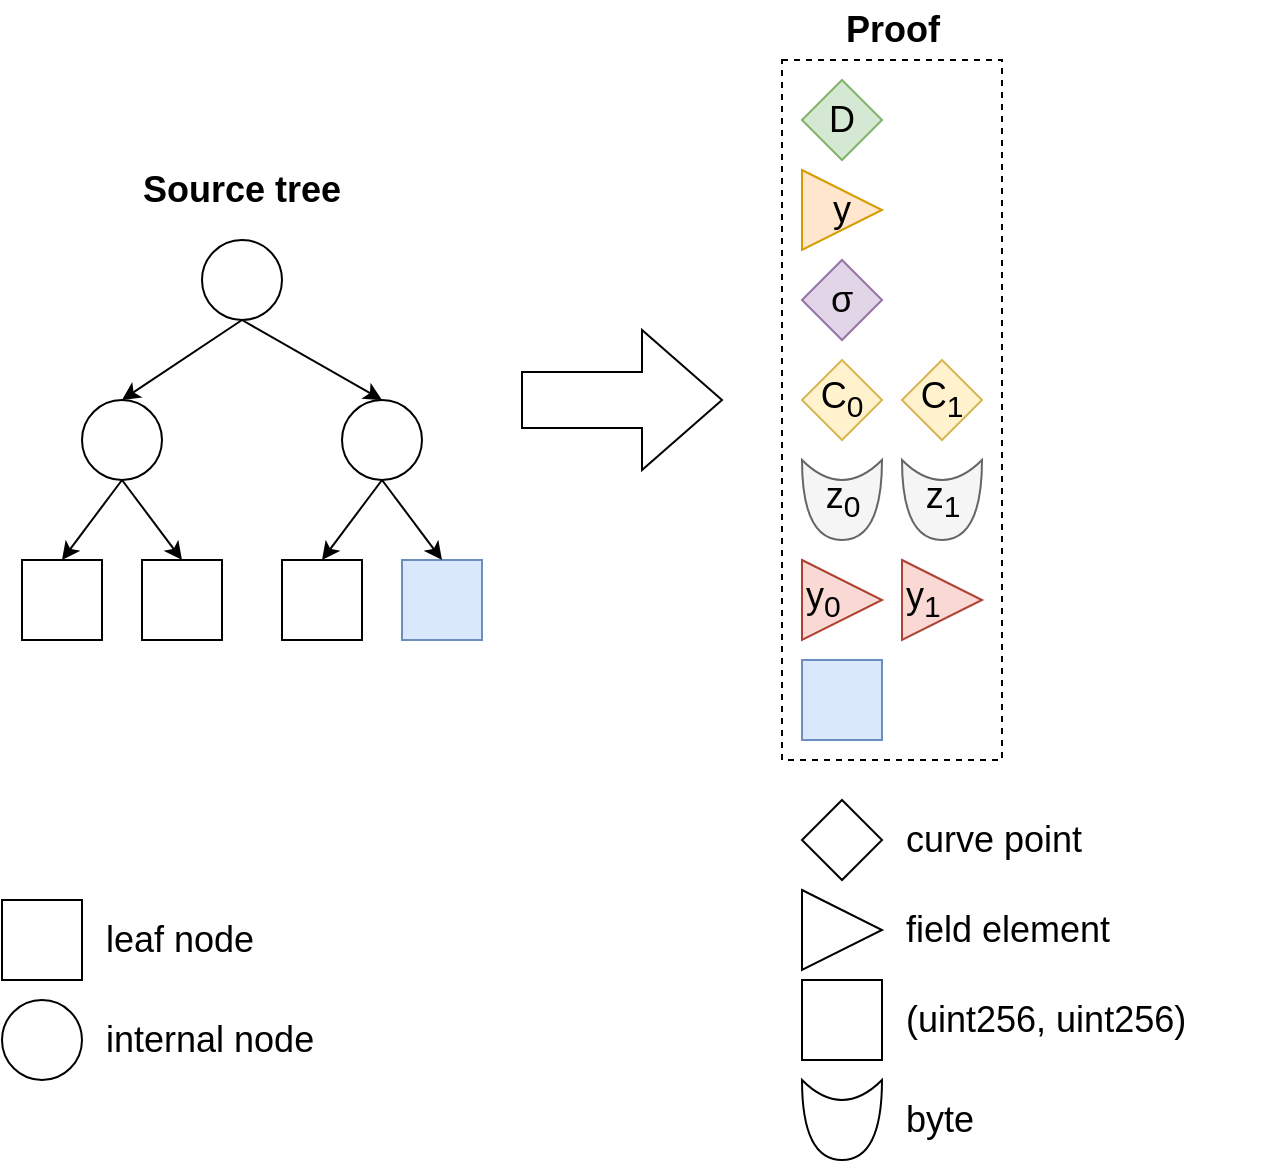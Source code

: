<mxfile version="15.5.8" type="device"><diagram id="M6qRAt_EmIH9tN7v7s1d" name="Page-1"><mxGraphModel dx="1422" dy="769" grid="1" gridSize="10" guides="1" tooltips="1" connect="1" arrows="1" fold="1" page="1" pageScale="1" pageWidth="850" pageHeight="1100" math="0" shadow="0"><root><mxCell id="0"/><mxCell id="1" parent="0"/><mxCell id="ar2M_F71U8b55K5qtrud-56" value="&lt;div align=&quot;left&quot;&gt;&lt;br&gt;&lt;/div&gt;" style="rounded=0;whiteSpace=wrap;html=1;fontSize=18;strokeColor=#000000;strokeWidth=1;fillColor=none;dashed=1;align=left;" vertex="1" parent="1"><mxGeometry x="470" y="110" width="110" height="350" as="geometry"/></mxCell><mxCell id="ar2M_F71U8b55K5qtrud-1" value="" style="rounded=0;whiteSpace=wrap;html=1;" vertex="1" parent="1"><mxGeometry x="90" y="360" width="40" height="40" as="geometry"/></mxCell><mxCell id="ar2M_F71U8b55K5qtrud-2" value="" style="rounded=0;whiteSpace=wrap;html=1;" vertex="1" parent="1"><mxGeometry x="220" y="360" width="40" height="40" as="geometry"/></mxCell><mxCell id="ar2M_F71U8b55K5qtrud-3" value="" style="rounded=0;whiteSpace=wrap;html=1;" vertex="1" parent="1"><mxGeometry x="150" y="360" width="40" height="40" as="geometry"/></mxCell><mxCell id="ar2M_F71U8b55K5qtrud-4" value="" style="rounded=0;whiteSpace=wrap;html=1;fillColor=#dae8fc;strokeColor=#6c8ebf;" vertex="1" parent="1"><mxGeometry x="280" y="360" width="40" height="40" as="geometry"/></mxCell><mxCell id="ar2M_F71U8b55K5qtrud-16" style="edgeStyle=none;rounded=0;orthogonalLoop=1;jettySize=auto;html=1;exitX=0.5;exitY=1;exitDx=0;exitDy=0;entryX=0.5;entryY=0;entryDx=0;entryDy=0;" edge="1" parent="1" target="ar2M_F71U8b55K5qtrud-3"><mxGeometry relative="1" as="geometry"><mxPoint x="140" y="320" as="sourcePoint"/></mxGeometry></mxCell><mxCell id="ar2M_F71U8b55K5qtrud-17" style="edgeStyle=none;rounded=0;orthogonalLoop=1;jettySize=auto;html=1;exitX=0.5;exitY=1;exitDx=0;exitDy=0;entryX=0.5;entryY=0;entryDx=0;entryDy=0;" edge="1" parent="1" target="ar2M_F71U8b55K5qtrud-1"><mxGeometry relative="1" as="geometry"><mxPoint x="140" y="320" as="sourcePoint"/></mxGeometry></mxCell><mxCell id="ar2M_F71U8b55K5qtrud-14" style="edgeStyle=none;rounded=0;orthogonalLoop=1;jettySize=auto;html=1;exitX=0.5;exitY=1;exitDx=0;exitDy=0;entryX=0.5;entryY=0;entryDx=0;entryDy=0;" edge="1" parent="1" target="ar2M_F71U8b55K5qtrud-4"><mxGeometry relative="1" as="geometry"><mxPoint x="270" y="320" as="sourcePoint"/></mxGeometry></mxCell><mxCell id="ar2M_F71U8b55K5qtrud-15" style="edgeStyle=none;rounded=0;orthogonalLoop=1;jettySize=auto;html=1;exitX=0.5;exitY=1;exitDx=0;exitDy=0;entryX=0.5;entryY=0;entryDx=0;entryDy=0;" edge="1" parent="1" target="ar2M_F71U8b55K5qtrud-2"><mxGeometry relative="1" as="geometry"><mxPoint x="270" y="320" as="sourcePoint"/></mxGeometry></mxCell><mxCell id="ar2M_F71U8b55K5qtrud-12" style="rounded=0;orthogonalLoop=1;jettySize=auto;html=1;exitX=0.5;exitY=1;exitDx=0;exitDy=0;entryX=0.5;entryY=0;entryDx=0;entryDy=0;" edge="1" parent="1"><mxGeometry relative="1" as="geometry"><mxPoint x="200" y="240" as="sourcePoint"/><mxPoint x="140" y="280" as="targetPoint"/></mxGeometry></mxCell><mxCell id="ar2M_F71U8b55K5qtrud-13" style="edgeStyle=none;rounded=0;orthogonalLoop=1;jettySize=auto;html=1;exitX=0.5;exitY=1;exitDx=0;exitDy=0;entryX=0.5;entryY=0;entryDx=0;entryDy=0;" edge="1" parent="1"><mxGeometry relative="1" as="geometry"><mxPoint x="200" y="240" as="sourcePoint"/><mxPoint x="270" y="280" as="targetPoint"/></mxGeometry></mxCell><mxCell id="ar2M_F71U8b55K5qtrud-19" value="" style="ellipse;whiteSpace=wrap;html=1;aspect=fixed;" vertex="1" parent="1"><mxGeometry x="180" y="200" width="40" height="40" as="geometry"/></mxCell><mxCell id="ar2M_F71U8b55K5qtrud-20" value="" style="ellipse;whiteSpace=wrap;html=1;aspect=fixed;" vertex="1" parent="1"><mxGeometry x="250" y="280" width="40" height="40" as="geometry"/></mxCell><mxCell id="ar2M_F71U8b55K5qtrud-21" value="" style="ellipse;whiteSpace=wrap;html=1;aspect=fixed;" vertex="1" parent="1"><mxGeometry x="120" y="280" width="40" height="40" as="geometry"/></mxCell><mxCell id="ar2M_F71U8b55K5qtrud-22" value="&lt;font style=&quot;font-size: 18px&quot;&gt;&lt;b&gt;&lt;font style=&quot;font-size: 18px&quot;&gt;Source tree&lt;/font&gt;&lt;/b&gt;&lt;/font&gt;" style="text;html=1;strokeColor=none;fillColor=none;align=center;verticalAlign=middle;whiteSpace=wrap;rounded=0;" vertex="1" parent="1"><mxGeometry x="140" y="160" width="120" height="30" as="geometry"/></mxCell><mxCell id="ar2M_F71U8b55K5qtrud-52" value="C&lt;sub&gt;0&lt;/sub&gt;" style="rhombus;whiteSpace=wrap;html=1;fontSize=18;strokeColor=#d6b656;strokeWidth=1;fillColor=#fff2cc;" vertex="1" parent="1"><mxGeometry x="480" y="260" width="40" height="40" as="geometry"/></mxCell><mxCell id="ar2M_F71U8b55K5qtrud-53" value="C&lt;sub&gt;1&lt;/sub&gt;" style="rhombus;whiteSpace=wrap;html=1;fontSize=18;strokeColor=#d6b656;strokeWidth=1;fillColor=#fff2cc;" vertex="1" parent="1"><mxGeometry x="530" y="260" width="40" height="40" as="geometry"/></mxCell><mxCell id="ar2M_F71U8b55K5qtrud-55" value="" style="rounded=0;whiteSpace=wrap;html=1;fillColor=#dae8fc;strokeColor=#6c8ebf;" vertex="1" parent="1"><mxGeometry x="480" y="410" width="40" height="40" as="geometry"/></mxCell><mxCell id="ar2M_F71U8b55K5qtrud-57" value="&lt;b&gt;Proof&lt;/b&gt;" style="text;html=1;align=center;verticalAlign=middle;resizable=0;points=[];autosize=1;strokeColor=none;fillColor=none;fontSize=18;" vertex="1" parent="1"><mxGeometry x="490" y="80" width="70" height="30" as="geometry"/></mxCell><mxCell id="ar2M_F71U8b55K5qtrud-65" value="&lt;div align=&quot;center&quot;&gt;D&lt;/div&gt;" style="rhombus;whiteSpace=wrap;html=1;fontSize=18;strokeColor=#82b366;strokeWidth=1;fillColor=#d5e8d4;align=center;" vertex="1" parent="1"><mxGeometry x="480" y="120" width="40" height="40" as="geometry"/></mxCell><mxCell id="ar2M_F71U8b55K5qtrud-68" value="&lt;div align=&quot;center&quot;&gt;σ&lt;/div&gt;" style="rhombus;whiteSpace=wrap;html=1;fontSize=18;strokeColor=#9673a6;strokeWidth=1;fillColor=#e1d5e7;align=center;" vertex="1" parent="1"><mxGeometry x="480" y="210" width="40" height="40" as="geometry"/></mxCell><mxCell id="ar2M_F71U8b55K5qtrud-69" value="&lt;div align=&quot;center&quot;&gt;y&lt;br&gt;&lt;/div&gt;" style="triangle;whiteSpace=wrap;html=1;fontSize=18;strokeColor=#d79b00;strokeWidth=1;fillColor=#ffe6cc;align=center;" vertex="1" parent="1"><mxGeometry x="480" y="165" width="40" height="40" as="geometry"/></mxCell><mxCell id="ar2M_F71U8b55K5qtrud-72" style="edgeStyle=none;rounded=0;orthogonalLoop=1;jettySize=auto;html=1;exitX=0.5;exitY=1;exitDx=0;exitDy=0;fontSize=18;strokeColor=#000000;strokeWidth=1;" edge="1" parent="1" source="ar2M_F71U8b55K5qtrud-56" target="ar2M_F71U8b55K5qtrud-56"><mxGeometry relative="1" as="geometry"/></mxCell><mxCell id="ar2M_F71U8b55K5qtrud-74" value="y&lt;sub&gt;0&lt;/sub&gt;" style="triangle;whiteSpace=wrap;html=1;fontSize=18;strokeColor=#ae4132;strokeWidth=1;fillColor=#fad9d5;align=left;" vertex="1" parent="1"><mxGeometry x="480" y="360" width="40" height="40" as="geometry"/></mxCell><mxCell id="ar2M_F71U8b55K5qtrud-75" value="y&lt;sub&gt;1&lt;/sub&gt;" style="triangle;whiteSpace=wrap;html=1;fontSize=18;strokeColor=#ae4132;strokeWidth=1;fillColor=#fad9d5;align=left;" vertex="1" parent="1"><mxGeometry x="530" y="360" width="40" height="40" as="geometry"/></mxCell><mxCell id="ar2M_F71U8b55K5qtrud-79" value="" style="shape=xor;whiteSpace=wrap;html=1;fontSize=18;strokeColor=#666666;strokeWidth=1;fillColor=#f5f5f5;align=right;rotation=90;fontColor=#333333;" vertex="1" parent="1"><mxGeometry x="480" y="310" width="40" height="40" as="geometry"/></mxCell><mxCell id="ar2M_F71U8b55K5qtrud-80" value="" style="shape=xor;whiteSpace=wrap;html=1;fontSize=18;strokeColor=#666666;strokeWidth=1;fillColor=#f5f5f5;align=right;rotation=90;fontColor=#333333;" vertex="1" parent="1"><mxGeometry x="530" y="310" width="40" height="40" as="geometry"/></mxCell><mxCell id="ar2M_F71U8b55K5qtrud-77" value="&lt;div align=&quot;center&quot;&gt;z&lt;sub&gt;0&lt;/sub&gt;&lt;br&gt;&lt;/div&gt;" style="text;html=1;align=center;verticalAlign=middle;resizable=0;points=[];autosize=1;strokeColor=none;fillColor=none;fontSize=18;" vertex="1" parent="1"><mxGeometry x="485" y="315" width="30" height="30" as="geometry"/></mxCell><mxCell id="ar2M_F71U8b55K5qtrud-92" value="&lt;div align=&quot;center&quot;&gt;z&lt;sub&gt;1&lt;/sub&gt;&lt;br&gt;&lt;/div&gt;" style="text;html=1;align=center;verticalAlign=middle;resizable=0;points=[];autosize=1;strokeColor=none;fillColor=none;fontSize=18;" vertex="1" parent="1"><mxGeometry x="535" y="315" width="30" height="30" as="geometry"/></mxCell><mxCell id="ar2M_F71U8b55K5qtrud-287" value="" style="html=1;shadow=0;dashed=0;align=center;verticalAlign=middle;shape=mxgraph.arrows2.arrow;dy=0.6;dx=40;notch=0;fontSize=18;strokeWidth=1;" vertex="1" parent="1"><mxGeometry x="340" y="245" width="100" height="70" as="geometry"/></mxCell><mxCell id="ar2M_F71U8b55K5qtrud-288" value="" style="rounded=0;whiteSpace=wrap;html=1;" vertex="1" parent="1"><mxGeometry x="80" y="530" width="40" height="40" as="geometry"/></mxCell><mxCell id="ar2M_F71U8b55K5qtrud-295" value="leaf node" style="text;html=1;align=left;verticalAlign=middle;resizable=0;points=[];autosize=1;strokeColor=none;fillColor=none;fontSize=18;" vertex="1" parent="1"><mxGeometry x="130" y="535" width="100" height="30" as="geometry"/></mxCell><mxCell id="ar2M_F71U8b55K5qtrud-297" value="" style="rounded=0;whiteSpace=wrap;html=1;" vertex="1" parent="1"><mxGeometry x="480" y="570" width="40" height="40" as="geometry"/></mxCell><mxCell id="ar2M_F71U8b55K5qtrud-298" value="" style="rhombus;whiteSpace=wrap;html=1;fontSize=18;strokeWidth=1;align=center;" vertex="1" parent="1"><mxGeometry x="480" y="480" width="40" height="40" as="geometry"/></mxCell><mxCell id="ar2M_F71U8b55K5qtrud-299" value="" style="triangle;whiteSpace=wrap;html=1;fontSize=18;strokeWidth=1;align=center;" vertex="1" parent="1"><mxGeometry x="480" y="525" width="40" height="40" as="geometry"/></mxCell><mxCell id="ar2M_F71U8b55K5qtrud-300" value="" style="shape=xor;whiteSpace=wrap;html=1;fontSize=18;strokeWidth=1;align=right;rotation=90;" vertex="1" parent="1"><mxGeometry x="480" y="620" width="40" height="40" as="geometry"/></mxCell><mxCell id="ar2M_F71U8b55K5qtrud-301" value="curve point" style="text;html=1;align=left;verticalAlign=middle;resizable=0;points=[];autosize=1;strokeColor=none;fillColor=none;fontSize=18;" vertex="1" parent="1"><mxGeometry x="530" y="485" width="120" height="30" as="geometry"/></mxCell><mxCell id="ar2M_F71U8b55K5qtrud-302" value="field element" style="text;html=1;align=left;verticalAlign=middle;resizable=0;points=[];autosize=1;strokeColor=none;fillColor=none;fontSize=18;" vertex="1" parent="1"><mxGeometry x="530" y="530" width="130" height="30" as="geometry"/></mxCell><mxCell id="ar2M_F71U8b55K5qtrud-303" value="(uint256, uint256)" style="text;html=1;align=left;verticalAlign=middle;resizable=0;points=[];autosize=1;strokeColor=none;fillColor=none;fontSize=18;" vertex="1" parent="1"><mxGeometry x="530" y="575" width="180" height="30" as="geometry"/></mxCell><mxCell id="ar2M_F71U8b55K5qtrud-304" value="byte" style="text;html=1;align=left;verticalAlign=middle;resizable=0;points=[];autosize=1;strokeColor=none;fillColor=none;fontSize=18;" vertex="1" parent="1"><mxGeometry x="530" y="625" width="60" height="30" as="geometry"/></mxCell><mxCell id="ar2M_F71U8b55K5qtrud-305" value="" style="ellipse;whiteSpace=wrap;html=1;aspect=fixed;fontSize=18;strokeColor=default;strokeWidth=1;fillColor=default;gradientColor=none;align=left;" vertex="1" parent="1"><mxGeometry x="80" y="580" width="40" height="40" as="geometry"/></mxCell><mxCell id="ar2M_F71U8b55K5qtrud-306" value="internal node" style="text;html=1;align=left;verticalAlign=middle;resizable=0;points=[];autosize=1;strokeColor=none;fillColor=none;fontSize=18;" vertex="1" parent="1"><mxGeometry x="130" y="585" width="140" height="30" as="geometry"/></mxCell></root></mxGraphModel></diagram></mxfile>